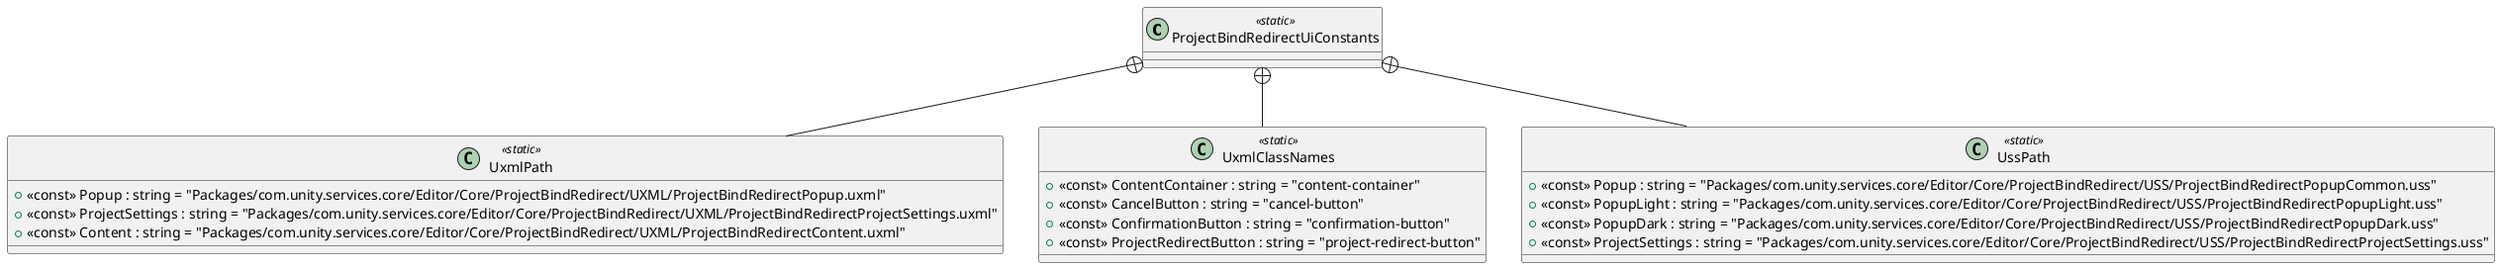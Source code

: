 @startuml
class ProjectBindRedirectUiConstants <<static>> {
}
class UxmlPath <<static>> {
    + <<const>> Popup : string = "Packages/com.unity.services.core/Editor/Core/ProjectBindRedirect/UXML/ProjectBindRedirectPopup.uxml"
    + <<const>> ProjectSettings : string = "Packages/com.unity.services.core/Editor/Core/ProjectBindRedirect/UXML/ProjectBindRedirectProjectSettings.uxml"
    + <<const>> Content : string = "Packages/com.unity.services.core/Editor/Core/ProjectBindRedirect/UXML/ProjectBindRedirectContent.uxml"
}
class UxmlClassNames <<static>> {
    + <<const>> ContentContainer : string = "content-container"
    + <<const>> CancelButton : string = "cancel-button"
    + <<const>> ConfirmationButton : string = "confirmation-button"
    + <<const>> ProjectRedirectButton : string = "project-redirect-button"
}
class UssPath <<static>> {
    + <<const>> Popup : string = "Packages/com.unity.services.core/Editor/Core/ProjectBindRedirect/USS/ProjectBindRedirectPopupCommon.uss"
    + <<const>> PopupLight : string = "Packages/com.unity.services.core/Editor/Core/ProjectBindRedirect/USS/ProjectBindRedirectPopupLight.uss"
    + <<const>> PopupDark : string = "Packages/com.unity.services.core/Editor/Core/ProjectBindRedirect/USS/ProjectBindRedirectPopupDark.uss"
    + <<const>> ProjectSettings : string = "Packages/com.unity.services.core/Editor/Core/ProjectBindRedirect/USS/ProjectBindRedirectProjectSettings.uss"
}
ProjectBindRedirectUiConstants +-- UxmlPath
ProjectBindRedirectUiConstants +-- UxmlClassNames
ProjectBindRedirectUiConstants +-- UssPath
@enduml
